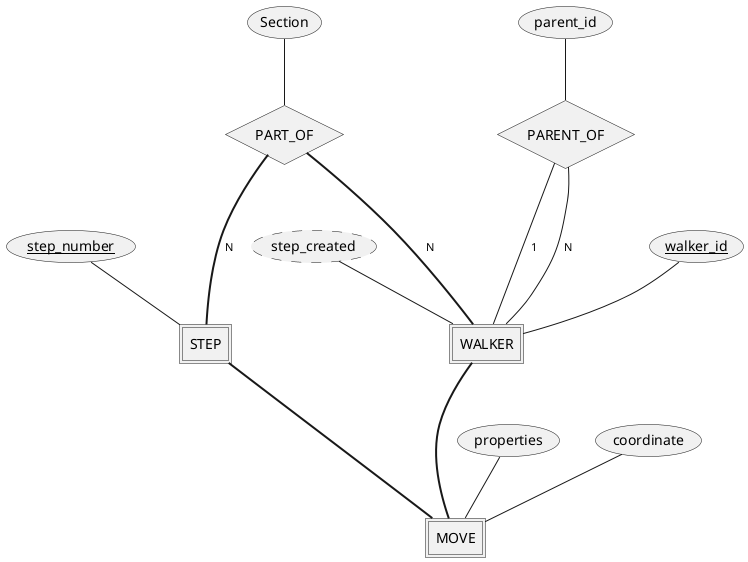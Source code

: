 @startchen
entity WALKER <<weak>> {
  walker_id <<key>>
  step_created <<derived>>
  }

relationship PARENT_OF {
parent_id
}

PARENT_OF -1- WALKER
PARENT_OF -N- WALKER

entity STEP <<weak>> {
  step_number <<key>>
}

entity MOVE <<weak>> {
  properties
  coordinate
}

WALKER == MOVE

relationship PART_OF {
  Section
}

STEP == MOVE

PART_OF =N= WALKER
PART_OF =N= STEP
@endchen
